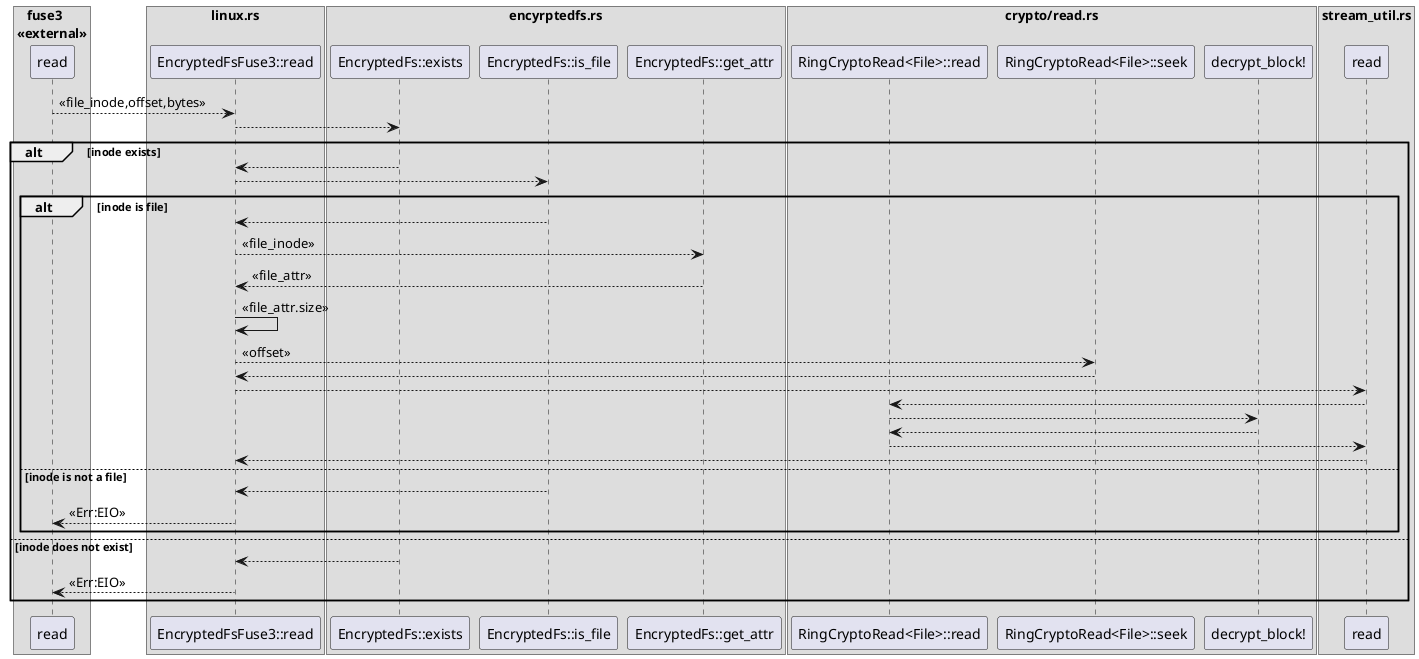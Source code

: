 @@startuml
box "   fuse3\n<<external>>"
participant "read" as ext_read
end box

box "linux.rs"
participant "EncryptedFsFuse3::read" as read
end box 


box "encyrptedfs.rs"
participant "EncryptedFs::exists" as exists
participant "EncryptedFs::is_file" as is_file
participant "EncryptedFs::get_attr" as get_attr
end box 

box "crypto/read.rs"
participant "RingCryptoRead<File>::read" as crypto_read
participant "RingCryptoRead<File>::seek" as crypto_seek
' participant "RingCryptoRead<File>::get_plaintext_len" as get_plaintext_len
participant "decrypt_block!" as macro_decrypt
end box

box "stream_util.rs"
participant "read" as su_read
end box


ext_read --> read : <<file_inode,offset,bytes>>
read --> exists
alt inode exists
    read <-- exists
    read --> is_file 
    alt inode is file
    read <-- is_file
    read --> get_attr : <<file_inode>>
    read <-- get_attr : <<file_attr>>
    read -> read : <<file_attr.size>>
    read --> crypto_seek : <<offset>>
    ' crypto_seek --> get_plaintext_len
    ' crypto_seek <-- get_plaintext_len
    read <-- crypto_seek
    read --> su_read
    su_read --> crypto_read
    crypto_read --> macro_decrypt
    macro_decrypt --> crypto_read
    crypto_read --> su_read
    su_read --> read
    else inode is not a file
    read <-- is_file
    ext_read <-- read: <<Err:EIO>>
    end
else inode does not exist
read <-- exists 
ext_read <-- read : <<Err:EIO>>
end

@@enduml
